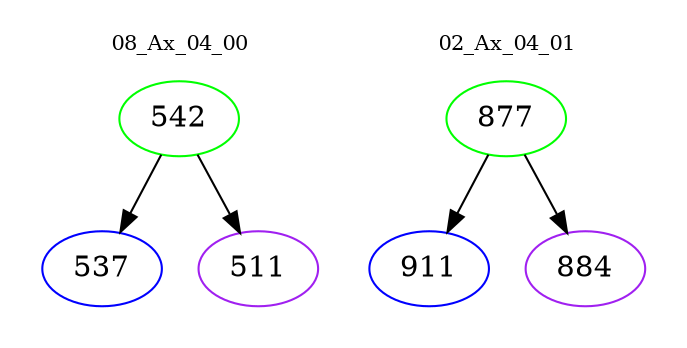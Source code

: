 digraph{
subgraph cluster_0 {
color = white
label = "08_Ax_04_00";
fontsize=10;
T0_542 [label="542", color="green"]
T0_542 -> T0_537 [color="black"]
T0_537 [label="537", color="blue"]
T0_542 -> T0_511 [color="black"]
T0_511 [label="511", color="purple"]
}
subgraph cluster_1 {
color = white
label = "02_Ax_04_01";
fontsize=10;
T1_877 [label="877", color="green"]
T1_877 -> T1_911 [color="black"]
T1_911 [label="911", color="blue"]
T1_877 -> T1_884 [color="black"]
T1_884 [label="884", color="purple"]
}
}
